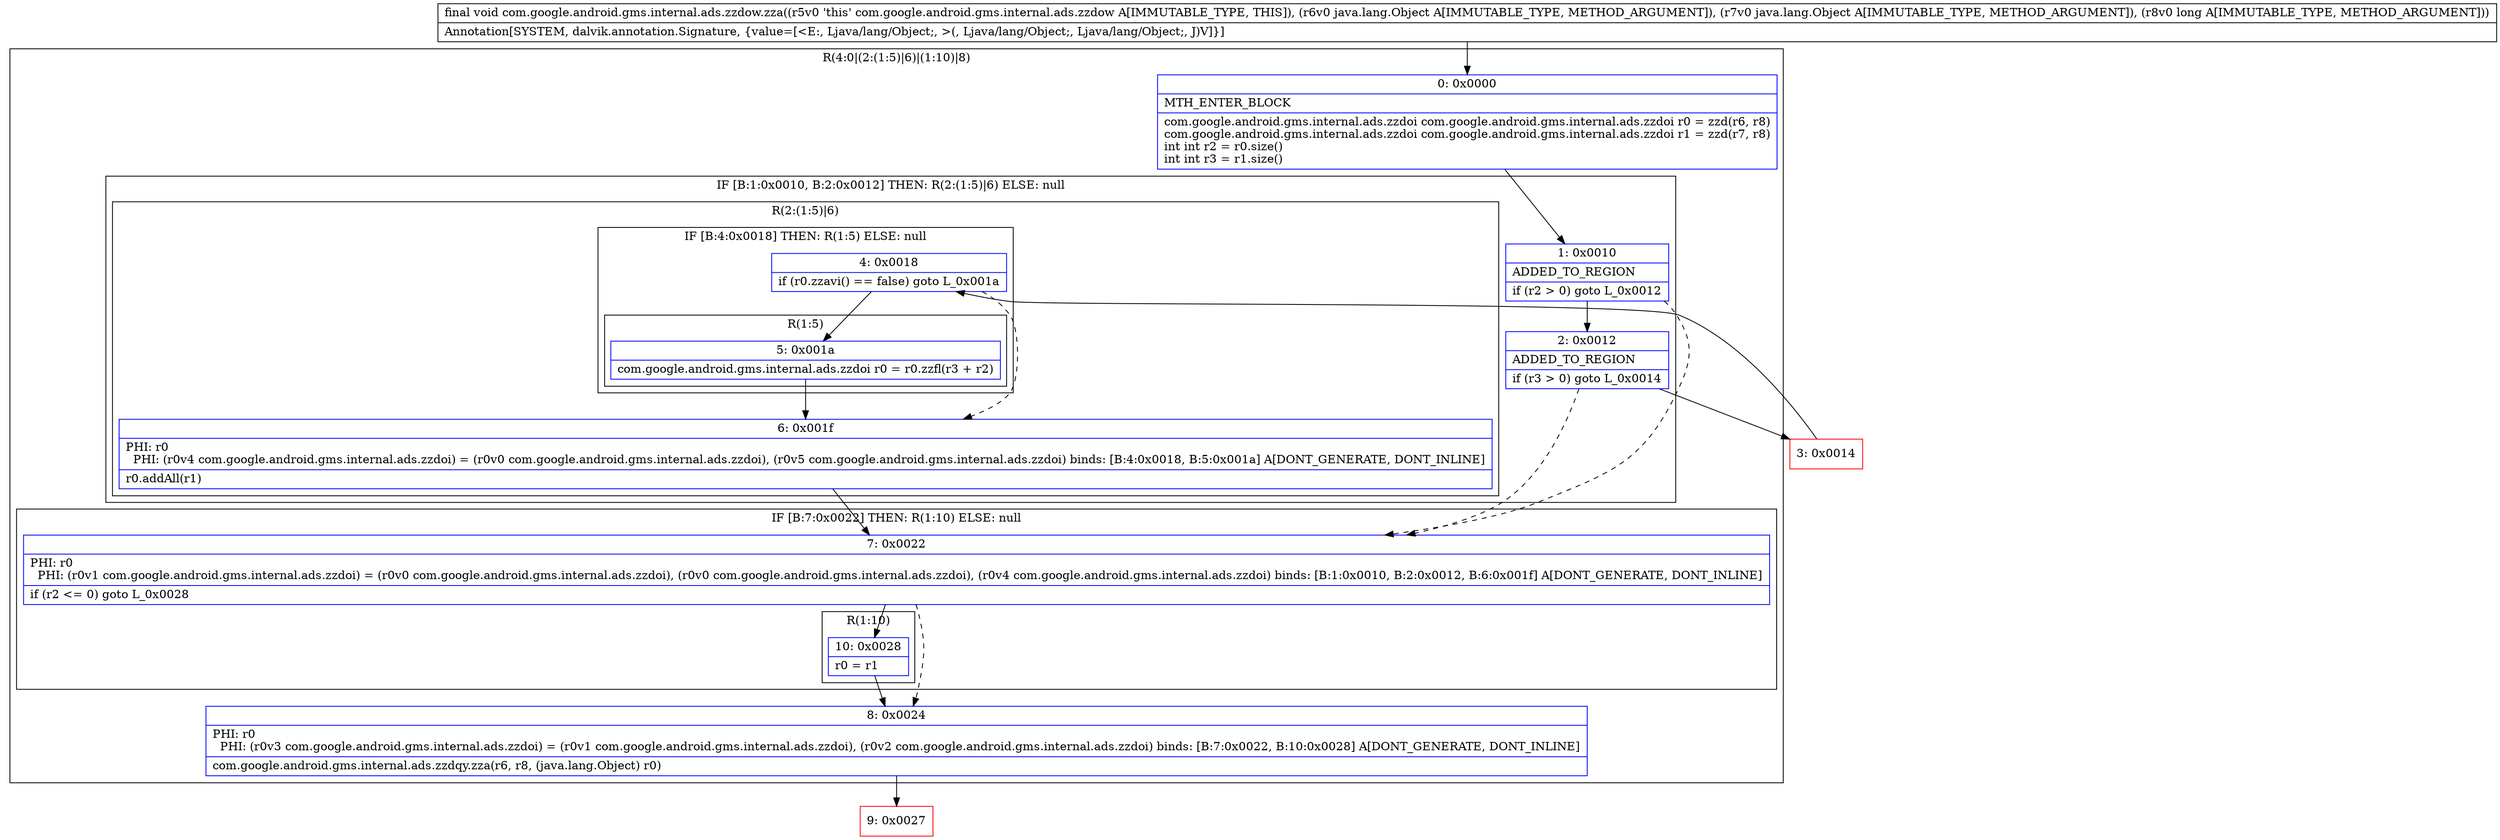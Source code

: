 digraph "CFG forcom.google.android.gms.internal.ads.zzdow.zza(Ljava\/lang\/Object;Ljava\/lang\/Object;J)V" {
subgraph cluster_Region_524978179 {
label = "R(4:0|(2:(1:5)|6)|(1:10)|8)";
node [shape=record,color=blue];
Node_0 [shape=record,label="{0\:\ 0x0000|MTH_ENTER_BLOCK\l|com.google.android.gms.internal.ads.zzdoi com.google.android.gms.internal.ads.zzdoi r0 = zzd(r6, r8)\lcom.google.android.gms.internal.ads.zzdoi com.google.android.gms.internal.ads.zzdoi r1 = zzd(r7, r8)\lint int r2 = r0.size()\lint int r3 = r1.size()\l}"];
subgraph cluster_IfRegion_489371911 {
label = "IF [B:1:0x0010, B:2:0x0012] THEN: R(2:(1:5)|6) ELSE: null";
node [shape=record,color=blue];
Node_1 [shape=record,label="{1\:\ 0x0010|ADDED_TO_REGION\l|if (r2 \> 0) goto L_0x0012\l}"];
Node_2 [shape=record,label="{2\:\ 0x0012|ADDED_TO_REGION\l|if (r3 \> 0) goto L_0x0014\l}"];
subgraph cluster_Region_1174677285 {
label = "R(2:(1:5)|6)";
node [shape=record,color=blue];
subgraph cluster_IfRegion_222673950 {
label = "IF [B:4:0x0018] THEN: R(1:5) ELSE: null";
node [shape=record,color=blue];
Node_4 [shape=record,label="{4\:\ 0x0018|if (r0.zzavi() == false) goto L_0x001a\l}"];
subgraph cluster_Region_1297730149 {
label = "R(1:5)";
node [shape=record,color=blue];
Node_5 [shape=record,label="{5\:\ 0x001a|com.google.android.gms.internal.ads.zzdoi r0 = r0.zzfl(r3 + r2)\l}"];
}
}
Node_6 [shape=record,label="{6\:\ 0x001f|PHI: r0 \l  PHI: (r0v4 com.google.android.gms.internal.ads.zzdoi) = (r0v0 com.google.android.gms.internal.ads.zzdoi), (r0v5 com.google.android.gms.internal.ads.zzdoi) binds: [B:4:0x0018, B:5:0x001a] A[DONT_GENERATE, DONT_INLINE]\l|r0.addAll(r1)\l}"];
}
}
subgraph cluster_IfRegion_505594405 {
label = "IF [B:7:0x0022] THEN: R(1:10) ELSE: null";
node [shape=record,color=blue];
Node_7 [shape=record,label="{7\:\ 0x0022|PHI: r0 \l  PHI: (r0v1 com.google.android.gms.internal.ads.zzdoi) = (r0v0 com.google.android.gms.internal.ads.zzdoi), (r0v0 com.google.android.gms.internal.ads.zzdoi), (r0v4 com.google.android.gms.internal.ads.zzdoi) binds: [B:1:0x0010, B:2:0x0012, B:6:0x001f] A[DONT_GENERATE, DONT_INLINE]\l|if (r2 \<= 0) goto L_0x0028\l}"];
subgraph cluster_Region_2095374848 {
label = "R(1:10)";
node [shape=record,color=blue];
Node_10 [shape=record,label="{10\:\ 0x0028|r0 = r1\l}"];
}
}
Node_8 [shape=record,label="{8\:\ 0x0024|PHI: r0 \l  PHI: (r0v3 com.google.android.gms.internal.ads.zzdoi) = (r0v1 com.google.android.gms.internal.ads.zzdoi), (r0v2 com.google.android.gms.internal.ads.zzdoi) binds: [B:7:0x0022, B:10:0x0028] A[DONT_GENERATE, DONT_INLINE]\l|com.google.android.gms.internal.ads.zzdqy.zza(r6, r8, (java.lang.Object) r0)\l}"];
}
Node_3 [shape=record,color=red,label="{3\:\ 0x0014}"];
Node_9 [shape=record,color=red,label="{9\:\ 0x0027}"];
MethodNode[shape=record,label="{final void com.google.android.gms.internal.ads.zzdow.zza((r5v0 'this' com.google.android.gms.internal.ads.zzdow A[IMMUTABLE_TYPE, THIS]), (r6v0 java.lang.Object A[IMMUTABLE_TYPE, METHOD_ARGUMENT]), (r7v0 java.lang.Object A[IMMUTABLE_TYPE, METHOD_ARGUMENT]), (r8v0 long A[IMMUTABLE_TYPE, METHOD_ARGUMENT]))  | Annotation[SYSTEM, dalvik.annotation.Signature, \{value=[\<E:, Ljava\/lang\/Object;, \>(, Ljava\/lang\/Object;, Ljava\/lang\/Object;, J)V]\}]\l}"];
MethodNode -> Node_0;
Node_0 -> Node_1;
Node_1 -> Node_2;
Node_1 -> Node_7[style=dashed];
Node_2 -> Node_3;
Node_2 -> Node_7[style=dashed];
Node_4 -> Node_5;
Node_4 -> Node_6[style=dashed];
Node_5 -> Node_6;
Node_6 -> Node_7;
Node_7 -> Node_8[style=dashed];
Node_7 -> Node_10;
Node_10 -> Node_8;
Node_8 -> Node_9;
Node_3 -> Node_4;
}

